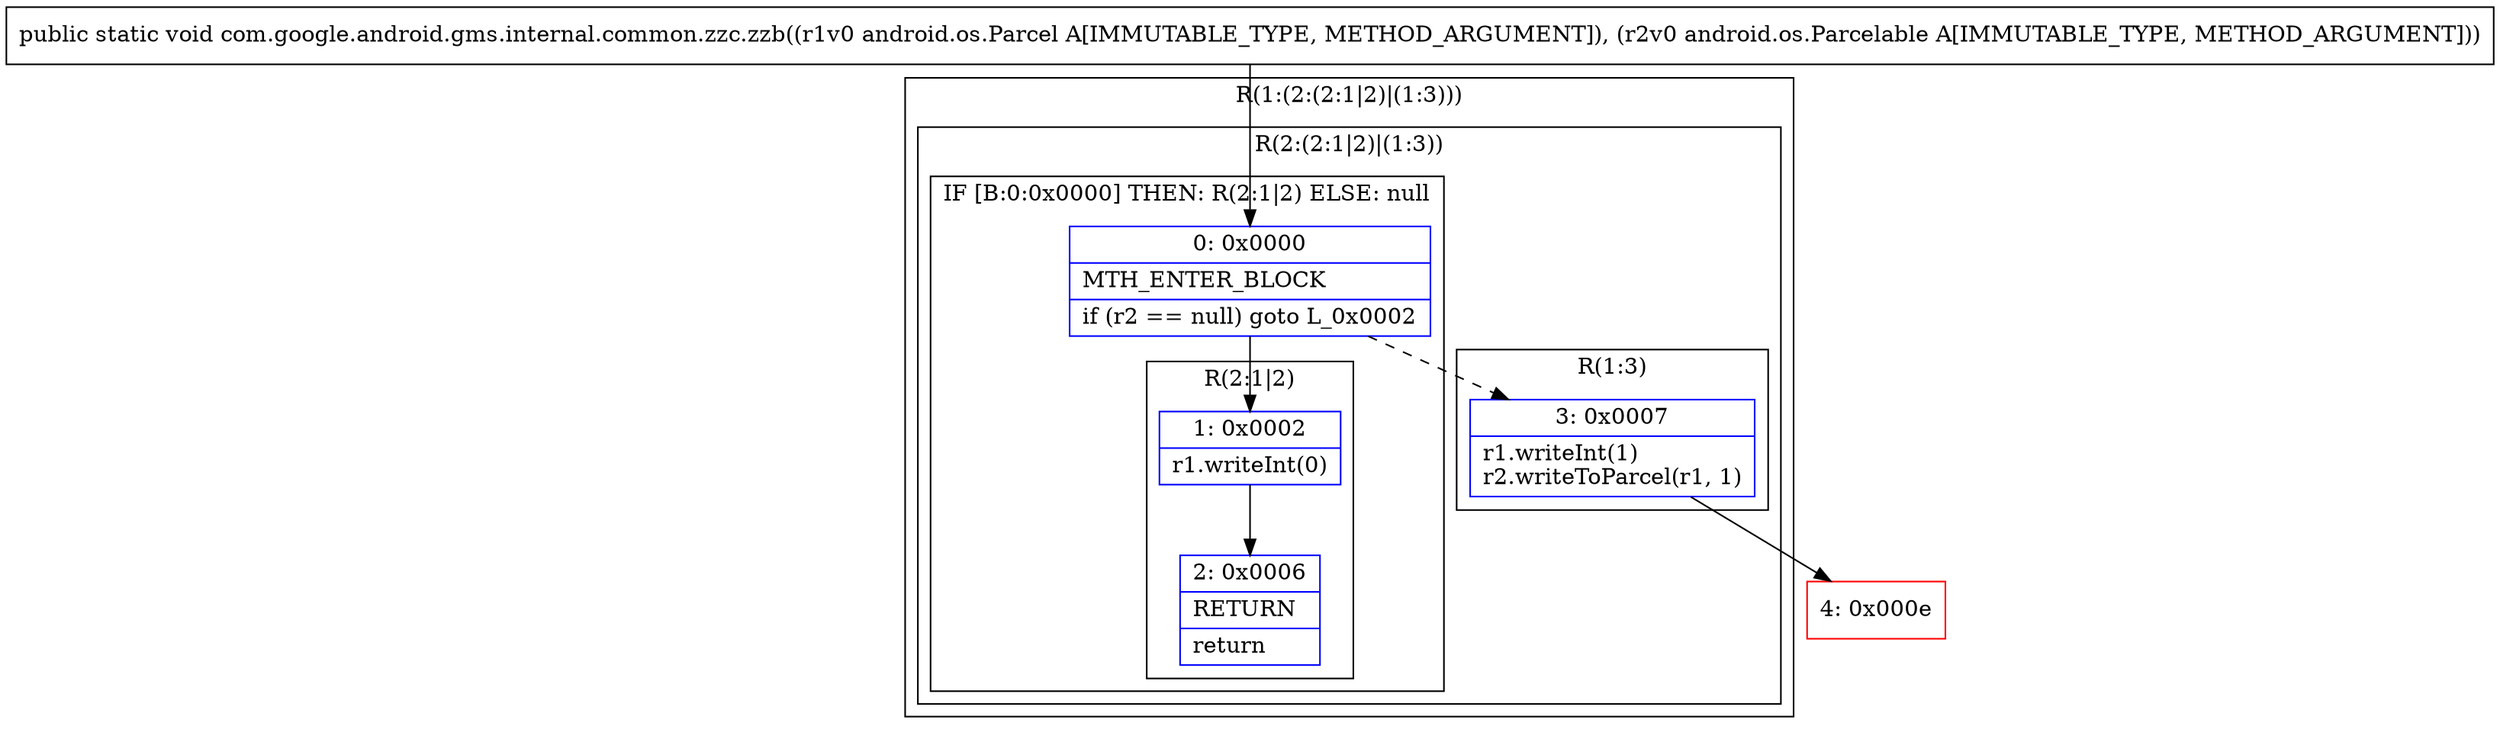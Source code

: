 digraph "CFG forcom.google.android.gms.internal.common.zzc.zzb(Landroid\/os\/Parcel;Landroid\/os\/Parcelable;)V" {
subgraph cluster_Region_226916075 {
label = "R(1:(2:(2:1|2)|(1:3)))";
node [shape=record,color=blue];
subgraph cluster_Region_1587607846 {
label = "R(2:(2:1|2)|(1:3))";
node [shape=record,color=blue];
subgraph cluster_IfRegion_1434582346 {
label = "IF [B:0:0x0000] THEN: R(2:1|2) ELSE: null";
node [shape=record,color=blue];
Node_0 [shape=record,label="{0\:\ 0x0000|MTH_ENTER_BLOCK\l|if (r2 == null) goto L_0x0002\l}"];
subgraph cluster_Region_1344845994 {
label = "R(2:1|2)";
node [shape=record,color=blue];
Node_1 [shape=record,label="{1\:\ 0x0002|r1.writeInt(0)\l}"];
Node_2 [shape=record,label="{2\:\ 0x0006|RETURN\l|return\l}"];
}
}
subgraph cluster_Region_1848094058 {
label = "R(1:3)";
node [shape=record,color=blue];
Node_3 [shape=record,label="{3\:\ 0x0007|r1.writeInt(1)\lr2.writeToParcel(r1, 1)\l}"];
}
}
}
Node_4 [shape=record,color=red,label="{4\:\ 0x000e}"];
MethodNode[shape=record,label="{public static void com.google.android.gms.internal.common.zzc.zzb((r1v0 android.os.Parcel A[IMMUTABLE_TYPE, METHOD_ARGUMENT]), (r2v0 android.os.Parcelable A[IMMUTABLE_TYPE, METHOD_ARGUMENT])) }"];
MethodNode -> Node_0;
Node_0 -> Node_1;
Node_0 -> Node_3[style=dashed];
Node_1 -> Node_2;
Node_3 -> Node_4;
}

